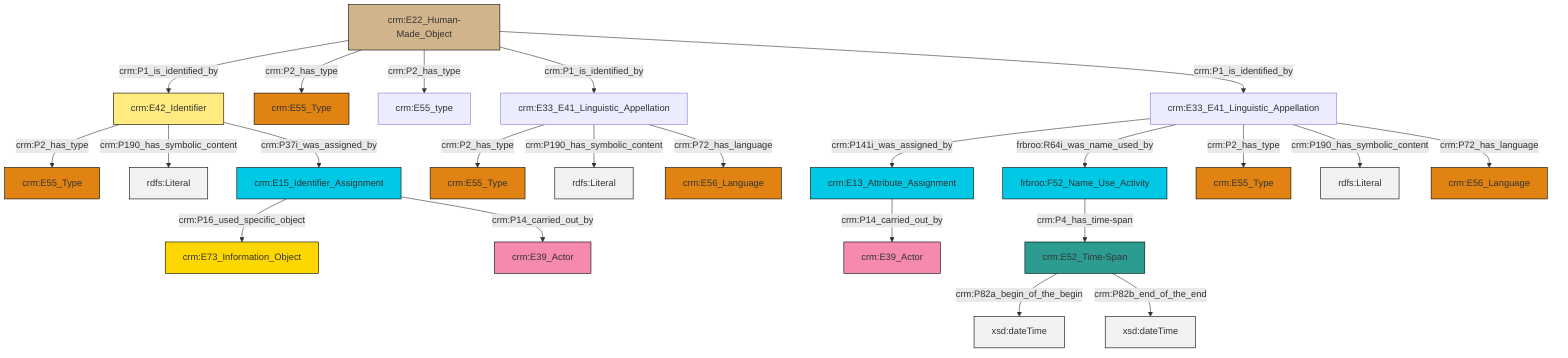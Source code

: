 graph TD
classDef Literal fill:#f2f2f2,stroke:#000000;
classDef CRM_Entity fill:#FFFFFF,stroke:#000000;
classDef Temporal_Entity fill:#00C9E6, stroke:#000000;
classDef Type fill:#E18312, stroke:#000000;
classDef Time-Span fill:#2C9C91, stroke:#000000;
classDef Appellation fill:#FFEB7F, stroke:#000000;
classDef Place fill:#008836, stroke:#000000;
classDef Persistent_Item fill:#B266B2, stroke:#000000;
classDef Conceptual_Object fill:#FFD700, stroke:#000000;
classDef Physical_Thing fill:#D2B48C, stroke:#000000;
classDef Actor fill:#f58aad, stroke:#000000;
classDef PC_Classes fill:#4ce600, stroke:#000000;
classDef Multi fill:#cccccc,stroke:#000000;

0["crm:E13_Attribute_Assignment"]:::Temporal_Entity -->|crm:P14_carried_out_by| 2["crm:E39_Actor"]:::Actor
8["crm:E52_Time-Span"]:::Time-Span -->|crm:P82a_begin_of_the_begin| 9[xsd:dateTime]:::Literal
10["frbroo:F52_Name_Use_Activity"]:::Temporal_Entity -->|crm:P4_has_time-span| 8["crm:E52_Time-Span"]:::Time-Span
11["crm:E33_E41_Linguistic_Appellation"]:::Default -->|crm:P2_has_type| 12["crm:E55_Type"]:::Type
6["crm:E22_Human-Made_Object"]:::Physical_Thing -->|crm:P1_is_identified_by| 13["crm:E42_Identifier"]:::Appellation
4["crm:E33_E41_Linguistic_Appellation"]:::Default -->|crm:P141i_was_assigned_by| 0["crm:E13_Attribute_Assignment"]:::Temporal_Entity
4["crm:E33_E41_Linguistic_Appellation"]:::Default -->|frbroo:R64i_was_name_used_by| 10["frbroo:F52_Name_Use_Activity"]:::Temporal_Entity
11["crm:E33_E41_Linguistic_Appellation"]:::Default -->|crm:P190_has_symbolic_content| 17[rdfs:Literal]:::Literal
8["crm:E52_Time-Span"]:::Time-Span -->|crm:P82b_end_of_the_end| 18[xsd:dateTime]:::Literal
6["crm:E22_Human-Made_Object"]:::Physical_Thing -->|crm:P2_has_type| 19["crm:E55_Type"]:::Type
6["crm:E22_Human-Made_Object"]:::Physical_Thing -->|crm:P2_has_type| 15["crm:E55_type"]:::Default
11["crm:E33_E41_Linguistic_Appellation"]:::Default -->|crm:P72_has_language| 20["crm:E56_Language"]:::Type
4["crm:E33_E41_Linguistic_Appellation"]:::Default -->|crm:P2_has_type| 23["crm:E55_Type"]:::Type
13["crm:E42_Identifier"]:::Appellation -->|crm:P2_has_type| 26["crm:E55_Type"]:::Type
4["crm:E33_E41_Linguistic_Appellation"]:::Default -->|crm:P190_has_symbolic_content| 31[rdfs:Literal]:::Literal
4["crm:E33_E41_Linguistic_Appellation"]:::Default -->|crm:P72_has_language| 32["crm:E56_Language"]:::Type
6["crm:E22_Human-Made_Object"]:::Physical_Thing -->|crm:P1_is_identified_by| 11["crm:E33_E41_Linguistic_Appellation"]:::Default
24["crm:E15_Identifier_Assignment"]:::Temporal_Entity -->|crm:P16_used_specific_object| 33["crm:E73_Information_Object"]:::Conceptual_Object
24["crm:E15_Identifier_Assignment"]:::Temporal_Entity -->|crm:P14_carried_out_by| 29["crm:E39_Actor"]:::Actor
13["crm:E42_Identifier"]:::Appellation -->|crm:P190_has_symbolic_content| 36[rdfs:Literal]:::Literal
13["crm:E42_Identifier"]:::Appellation -->|crm:P37i_was_assigned_by| 24["crm:E15_Identifier_Assignment"]:::Temporal_Entity
6["crm:E22_Human-Made_Object"]:::Physical_Thing -->|crm:P1_is_identified_by| 4["crm:E33_E41_Linguistic_Appellation"]:::Default